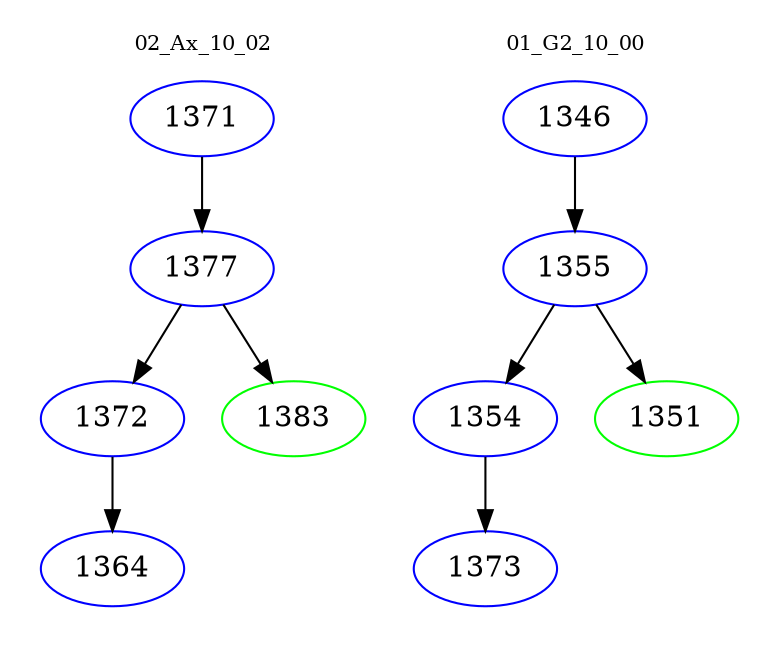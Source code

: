 digraph{
subgraph cluster_0 {
color = white
label = "02_Ax_10_02";
fontsize=10;
T0_1371 [label="1371", color="blue"]
T0_1371 -> T0_1377 [color="black"]
T0_1377 [label="1377", color="blue"]
T0_1377 -> T0_1372 [color="black"]
T0_1372 [label="1372", color="blue"]
T0_1372 -> T0_1364 [color="black"]
T0_1364 [label="1364", color="blue"]
T0_1377 -> T0_1383 [color="black"]
T0_1383 [label="1383", color="green"]
}
subgraph cluster_1 {
color = white
label = "01_G2_10_00";
fontsize=10;
T1_1346 [label="1346", color="blue"]
T1_1346 -> T1_1355 [color="black"]
T1_1355 [label="1355", color="blue"]
T1_1355 -> T1_1354 [color="black"]
T1_1354 [label="1354", color="blue"]
T1_1354 -> T1_1373 [color="black"]
T1_1373 [label="1373", color="blue"]
T1_1355 -> T1_1351 [color="black"]
T1_1351 [label="1351", color="green"]
}
}
